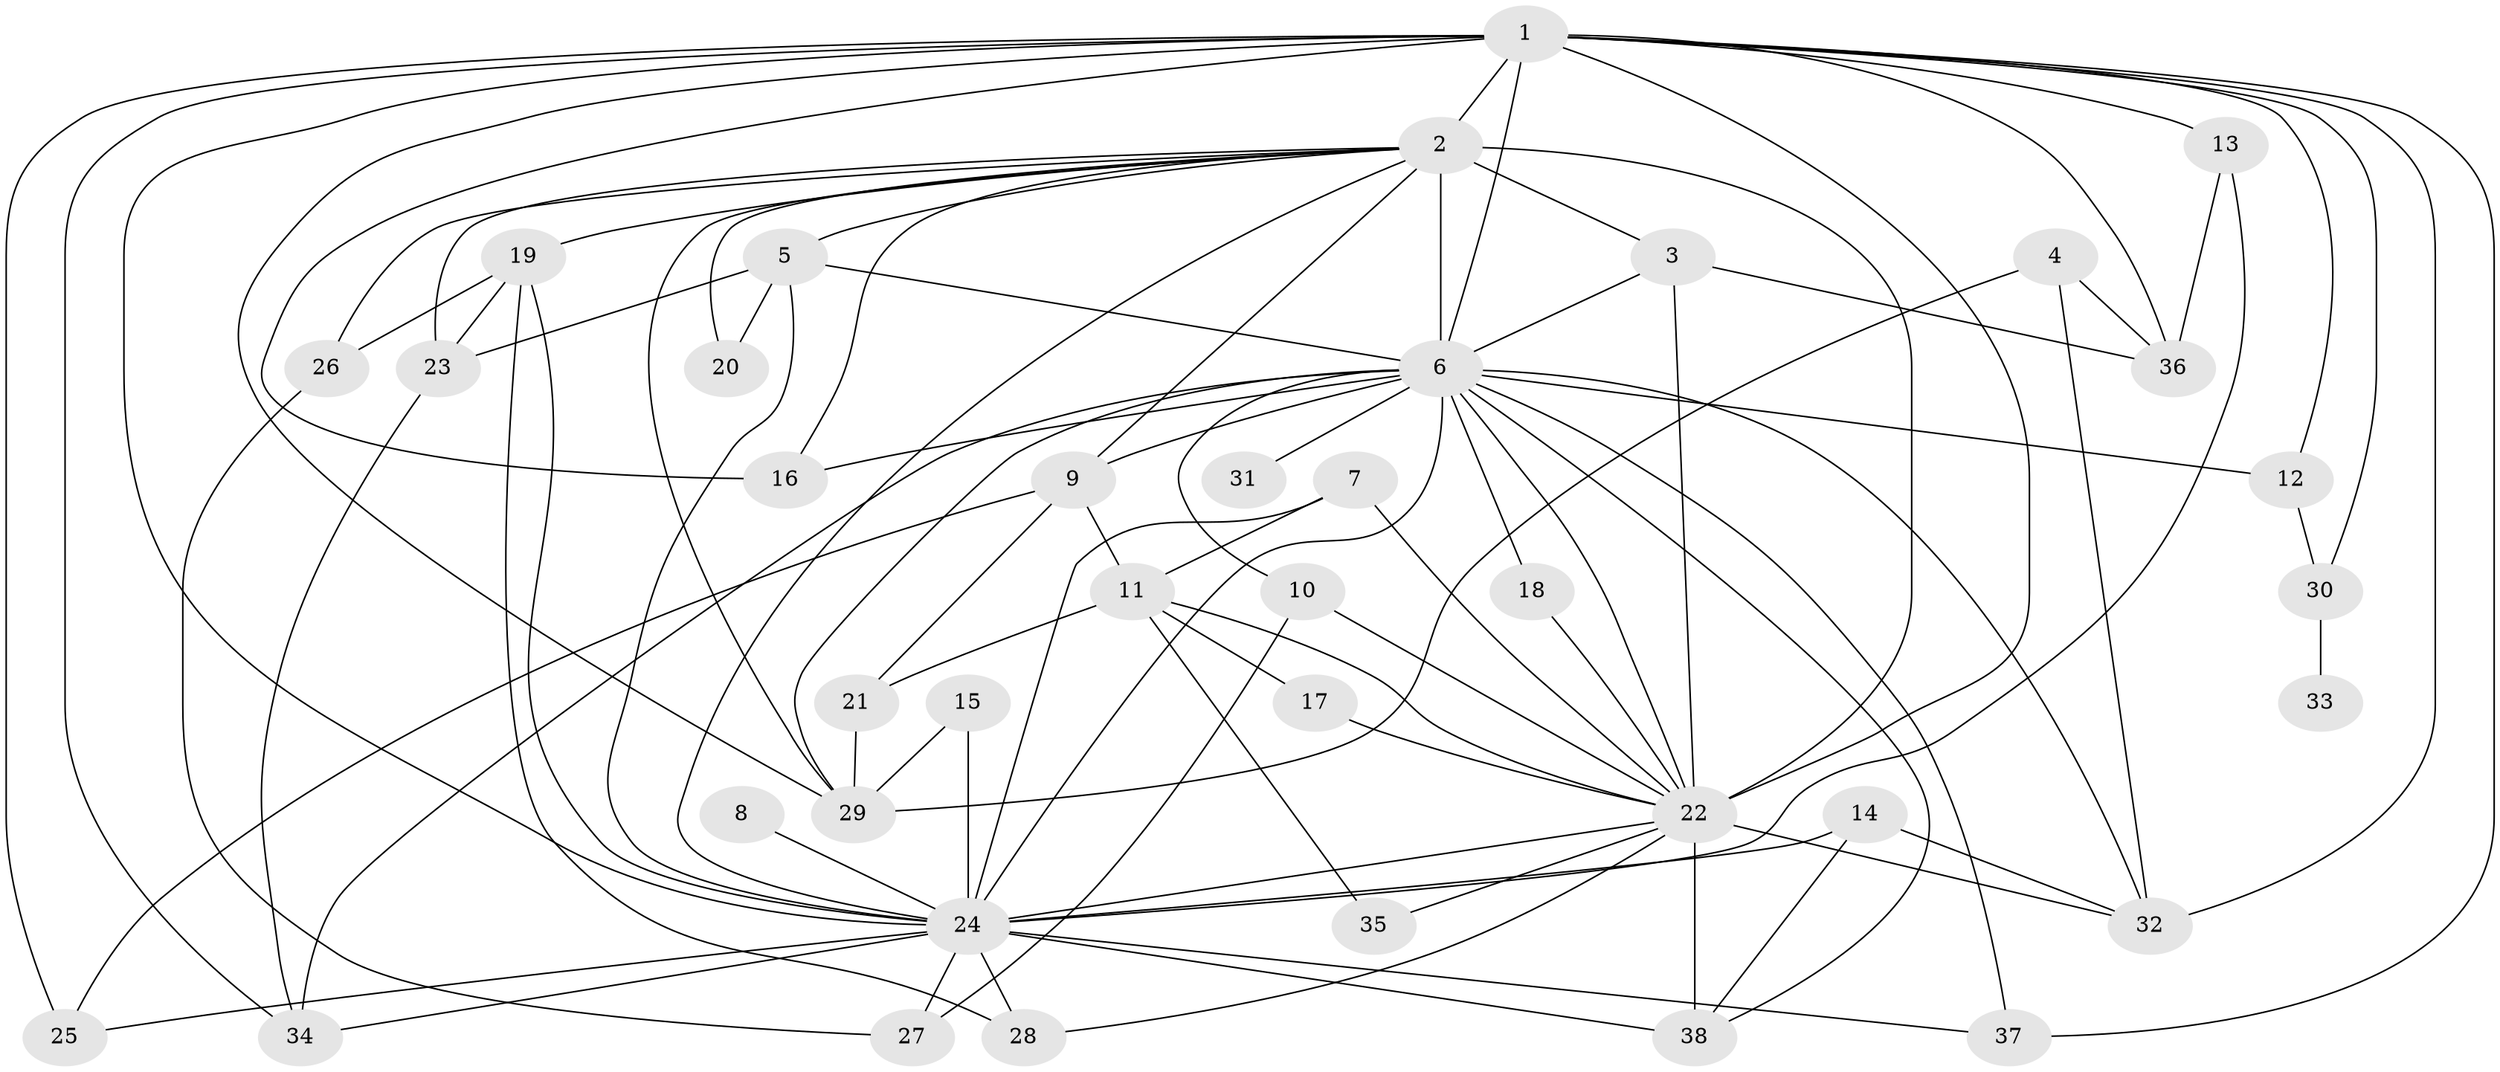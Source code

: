 // original degree distribution, {16: 0.02666666666666667, 25: 0.013333333333333334, 19: 0.013333333333333334, 14: 0.02666666666666667, 15: 0.013333333333333334, 13: 0.013333333333333334, 20: 0.013333333333333334, 11: 0.013333333333333334, 3: 0.22666666666666666, 4: 0.10666666666666667, 2: 0.44, 5: 0.06666666666666667, 7: 0.013333333333333334, 6: 0.013333333333333334}
// Generated by graph-tools (version 1.1) at 2025/36/03/04/25 23:36:36]
// undirected, 38 vertices, 91 edges
graph export_dot {
  node [color=gray90,style=filled];
  1;
  2;
  3;
  4;
  5;
  6;
  7;
  8;
  9;
  10;
  11;
  12;
  13;
  14;
  15;
  16;
  17;
  18;
  19;
  20;
  21;
  22;
  23;
  24;
  25;
  26;
  27;
  28;
  29;
  30;
  31;
  32;
  33;
  34;
  35;
  36;
  37;
  38;
  1 -- 2 [weight=6.0];
  1 -- 6 [weight=4.0];
  1 -- 12 [weight=1.0];
  1 -- 13 [weight=2.0];
  1 -- 16 [weight=1.0];
  1 -- 22 [weight=4.0];
  1 -- 24 [weight=2.0];
  1 -- 25 [weight=1.0];
  1 -- 29 [weight=1.0];
  1 -- 30 [weight=1.0];
  1 -- 32 [weight=2.0];
  1 -- 34 [weight=1.0];
  1 -- 36 [weight=1.0];
  1 -- 37 [weight=1.0];
  2 -- 3 [weight=1.0];
  2 -- 5 [weight=1.0];
  2 -- 6 [weight=6.0];
  2 -- 9 [weight=1.0];
  2 -- 16 [weight=1.0];
  2 -- 19 [weight=1.0];
  2 -- 20 [weight=3.0];
  2 -- 22 [weight=6.0];
  2 -- 23 [weight=1.0];
  2 -- 24 [weight=3.0];
  2 -- 26 [weight=1.0];
  2 -- 29 [weight=2.0];
  3 -- 6 [weight=1.0];
  3 -- 22 [weight=1.0];
  3 -- 36 [weight=1.0];
  4 -- 29 [weight=1.0];
  4 -- 32 [weight=1.0];
  4 -- 36 [weight=1.0];
  5 -- 6 [weight=1.0];
  5 -- 20 [weight=1.0];
  5 -- 23 [weight=1.0];
  5 -- 24 [weight=1.0];
  6 -- 9 [weight=1.0];
  6 -- 10 [weight=2.0];
  6 -- 12 [weight=1.0];
  6 -- 16 [weight=1.0];
  6 -- 18 [weight=1.0];
  6 -- 22 [weight=5.0];
  6 -- 24 [weight=2.0];
  6 -- 29 [weight=1.0];
  6 -- 31 [weight=2.0];
  6 -- 32 [weight=1.0];
  6 -- 34 [weight=2.0];
  6 -- 37 [weight=1.0];
  6 -- 38 [weight=1.0];
  7 -- 11 [weight=1.0];
  7 -- 22 [weight=1.0];
  7 -- 24 [weight=1.0];
  8 -- 24 [weight=1.0];
  9 -- 11 [weight=1.0];
  9 -- 21 [weight=1.0];
  9 -- 25 [weight=1.0];
  10 -- 22 [weight=1.0];
  10 -- 27 [weight=1.0];
  11 -- 17 [weight=1.0];
  11 -- 21 [weight=1.0];
  11 -- 22 [weight=1.0];
  11 -- 35 [weight=1.0];
  12 -- 30 [weight=1.0];
  13 -- 24 [weight=1.0];
  13 -- 36 [weight=1.0];
  14 -- 24 [weight=1.0];
  14 -- 32 [weight=1.0];
  14 -- 38 [weight=1.0];
  15 -- 24 [weight=2.0];
  15 -- 29 [weight=1.0];
  17 -- 22 [weight=1.0];
  18 -- 22 [weight=1.0];
  19 -- 23 [weight=1.0];
  19 -- 24 [weight=1.0];
  19 -- 26 [weight=1.0];
  19 -- 28 [weight=1.0];
  21 -- 29 [weight=1.0];
  22 -- 24 [weight=3.0];
  22 -- 28 [weight=1.0];
  22 -- 32 [weight=1.0];
  22 -- 35 [weight=1.0];
  22 -- 38 [weight=2.0];
  23 -- 34 [weight=1.0];
  24 -- 25 [weight=1.0];
  24 -- 27 [weight=1.0];
  24 -- 28 [weight=1.0];
  24 -- 34 [weight=1.0];
  24 -- 37 [weight=1.0];
  24 -- 38 [weight=1.0];
  26 -- 27 [weight=1.0];
  30 -- 33 [weight=1.0];
}
